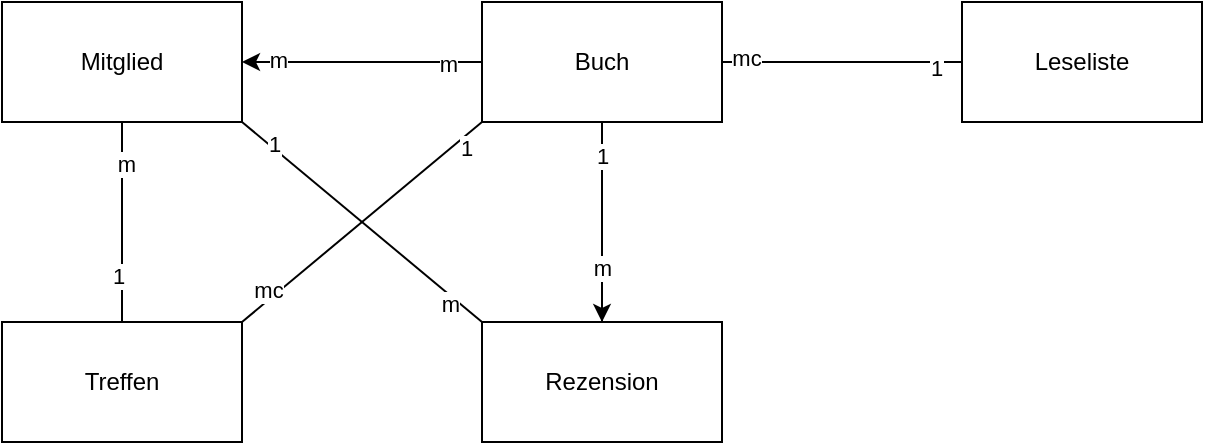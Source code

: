 <mxfile version="24.4.13" type="github">
  <diagram name="Page-1" id="h18sWnZ3htP5j9dw75dd">
    <mxGraphModel dx="722" dy="464" grid="1" gridSize="10" guides="1" tooltips="1" connect="1" arrows="1" fold="1" page="1" pageScale="1" pageWidth="850" pageHeight="1100" math="0" shadow="0">
      <root>
        <mxCell id="0" />
        <mxCell id="1" parent="0" />
        <mxCell id="YXtTSf13Q4BdP1pa5FXV-1" value="Mitglied" style="rounded=0;whiteSpace=wrap;html=1;" vertex="1" parent="1">
          <mxGeometry x="200" y="160" width="120" height="60" as="geometry" />
        </mxCell>
        <mxCell id="YXtTSf13Q4BdP1pa5FXV-15" value="" style="edgeStyle=orthogonalEdgeStyle;rounded=0;orthogonalLoop=1;jettySize=auto;html=1;entryX=1;entryY=0.5;entryDx=0;entryDy=0;" edge="1" parent="1" source="YXtTSf13Q4BdP1pa5FXV-2" target="YXtTSf13Q4BdP1pa5FXV-1">
          <mxGeometry relative="1" as="geometry">
            <mxPoint x="370" y="190" as="targetPoint" />
          </mxGeometry>
        </mxCell>
        <mxCell id="YXtTSf13Q4BdP1pa5FXV-23" value="m" style="edgeLabel;html=1;align=center;verticalAlign=middle;resizable=0;points=[];" vertex="1" connectable="0" parent="YXtTSf13Q4BdP1pa5FXV-15">
          <mxGeometry x="0.705" y="-1" relative="1" as="geometry">
            <mxPoint as="offset" />
          </mxGeometry>
        </mxCell>
        <mxCell id="YXtTSf13Q4BdP1pa5FXV-24" value="m" style="edgeLabel;html=1;align=center;verticalAlign=middle;resizable=0;points=[];" vertex="1" connectable="0" parent="YXtTSf13Q4BdP1pa5FXV-15">
          <mxGeometry x="-0.719" y="1" relative="1" as="geometry">
            <mxPoint as="offset" />
          </mxGeometry>
        </mxCell>
        <mxCell id="YXtTSf13Q4BdP1pa5FXV-20" value="" style="edgeStyle=orthogonalEdgeStyle;rounded=0;orthogonalLoop=1;jettySize=auto;html=1;" edge="1" parent="1" source="YXtTSf13Q4BdP1pa5FXV-2" target="YXtTSf13Q4BdP1pa5FXV-4">
          <mxGeometry relative="1" as="geometry" />
        </mxCell>
        <mxCell id="YXtTSf13Q4BdP1pa5FXV-2" value="Buch" style="rounded=0;whiteSpace=wrap;html=1;" vertex="1" parent="1">
          <mxGeometry x="440" y="160" width="120" height="60" as="geometry" />
        </mxCell>
        <mxCell id="YXtTSf13Q4BdP1pa5FXV-3" value="Treffen" style="rounded=0;whiteSpace=wrap;html=1;" vertex="1" parent="1">
          <mxGeometry x="200" y="320" width="120" height="60" as="geometry" />
        </mxCell>
        <mxCell id="YXtTSf13Q4BdP1pa5FXV-4" value="Rezension" style="rounded=0;whiteSpace=wrap;html=1;" vertex="1" parent="1">
          <mxGeometry x="440" y="320" width="120" height="60" as="geometry" />
        </mxCell>
        <mxCell id="YXtTSf13Q4BdP1pa5FXV-5" value="Leseliste" style="rounded=0;whiteSpace=wrap;html=1;" vertex="1" parent="1">
          <mxGeometry x="680" y="160" width="120" height="60" as="geometry" />
        </mxCell>
        <mxCell id="YXtTSf13Q4BdP1pa5FXV-7" value="" style="endArrow=none;html=1;rounded=0;exitX=0.5;exitY=1;exitDx=0;exitDy=0;entryX=0.5;entryY=0;entryDx=0;entryDy=0;" edge="1" parent="1" source="YXtTSf13Q4BdP1pa5FXV-1" target="YXtTSf13Q4BdP1pa5FXV-3">
          <mxGeometry relative="1" as="geometry">
            <mxPoint x="330" y="270" as="sourcePoint" />
            <mxPoint x="490" y="270" as="targetPoint" />
          </mxGeometry>
        </mxCell>
        <mxCell id="YXtTSf13Q4BdP1pa5FXV-27" value="m" style="edgeLabel;html=1;align=center;verticalAlign=middle;resizable=0;points=[];" vertex="1" connectable="0" parent="YXtTSf13Q4BdP1pa5FXV-7">
          <mxGeometry x="-0.492" y="2" relative="1" as="geometry">
            <mxPoint y="-5" as="offset" />
          </mxGeometry>
        </mxCell>
        <mxCell id="YXtTSf13Q4BdP1pa5FXV-28" value="1" style="edgeLabel;html=1;align=center;verticalAlign=middle;resizable=0;points=[];" vertex="1" connectable="0" parent="YXtTSf13Q4BdP1pa5FXV-7">
          <mxGeometry x="0.544" y="-2" relative="1" as="geometry">
            <mxPoint as="offset" />
          </mxGeometry>
        </mxCell>
        <mxCell id="YXtTSf13Q4BdP1pa5FXV-9" value="" style="endArrow=none;html=1;rounded=0;entryX=0.5;entryY=0;entryDx=0;entryDy=0;" edge="1" parent="1" target="YXtTSf13Q4BdP1pa5FXV-4">
          <mxGeometry relative="1" as="geometry">
            <mxPoint x="500" y="220" as="sourcePoint" />
            <mxPoint x="660" y="220" as="targetPoint" />
          </mxGeometry>
        </mxCell>
        <mxCell id="YXtTSf13Q4BdP1pa5FXV-21" value="1" style="edgeLabel;html=1;align=center;verticalAlign=middle;resizable=0;points=[];" vertex="1" connectable="0" parent="YXtTSf13Q4BdP1pa5FXV-9">
          <mxGeometry x="-0.656" relative="1" as="geometry">
            <mxPoint as="offset" />
          </mxGeometry>
        </mxCell>
        <mxCell id="YXtTSf13Q4BdP1pa5FXV-22" value="m" style="edgeLabel;html=1;align=center;verticalAlign=middle;resizable=0;points=[];" vertex="1" connectable="0" parent="YXtTSf13Q4BdP1pa5FXV-9">
          <mxGeometry x="0.453" relative="1" as="geometry">
            <mxPoint as="offset" />
          </mxGeometry>
        </mxCell>
        <mxCell id="YXtTSf13Q4BdP1pa5FXV-10" value="" style="endArrow=none;html=1;rounded=0;entryX=0;entryY=0;entryDx=0;entryDy=0;" edge="1" parent="1" target="YXtTSf13Q4BdP1pa5FXV-4">
          <mxGeometry relative="1" as="geometry">
            <mxPoint x="320" y="220" as="sourcePoint" />
            <mxPoint x="480" y="220" as="targetPoint" />
          </mxGeometry>
        </mxCell>
        <mxCell id="YXtTSf13Q4BdP1pa5FXV-25" value="m" style="edgeLabel;html=1;align=center;verticalAlign=middle;resizable=0;points=[];" vertex="1" connectable="0" parent="YXtTSf13Q4BdP1pa5FXV-10">
          <mxGeometry x="0.768" y="-3" relative="1" as="geometry">
            <mxPoint as="offset" />
          </mxGeometry>
        </mxCell>
        <mxCell id="YXtTSf13Q4BdP1pa5FXV-26" value="1" style="edgeLabel;html=1;align=center;verticalAlign=middle;resizable=0;points=[];" vertex="1" connectable="0" parent="YXtTSf13Q4BdP1pa5FXV-10">
          <mxGeometry x="-0.755" y="2" relative="1" as="geometry">
            <mxPoint as="offset" />
          </mxGeometry>
        </mxCell>
        <mxCell id="YXtTSf13Q4BdP1pa5FXV-11" value="" style="endArrow=none;html=1;rounded=0;entryX=0;entryY=1;entryDx=0;entryDy=0;" edge="1" parent="1" target="YXtTSf13Q4BdP1pa5FXV-2">
          <mxGeometry relative="1" as="geometry">
            <mxPoint x="320" y="320" as="sourcePoint" />
            <mxPoint x="480" y="320" as="targetPoint" />
          </mxGeometry>
        </mxCell>
        <mxCell id="YXtTSf13Q4BdP1pa5FXV-30" value="mc" style="edgeLabel;html=1;align=center;verticalAlign=middle;resizable=0;points=[];" vertex="1" connectable="0" parent="YXtTSf13Q4BdP1pa5FXV-11">
          <mxGeometry x="-0.741" y="4" relative="1" as="geometry">
            <mxPoint as="offset" />
          </mxGeometry>
        </mxCell>
        <mxCell id="YXtTSf13Q4BdP1pa5FXV-31" value="1" style="edgeLabel;html=1;align=center;verticalAlign=middle;resizable=0;points=[];" vertex="1" connectable="0" parent="YXtTSf13Q4BdP1pa5FXV-11">
          <mxGeometry x="0.813" y="-4" relative="1" as="geometry">
            <mxPoint as="offset" />
          </mxGeometry>
        </mxCell>
        <mxCell id="YXtTSf13Q4BdP1pa5FXV-12" value="" style="endArrow=none;html=1;rounded=0;" edge="1" parent="1">
          <mxGeometry relative="1" as="geometry">
            <mxPoint x="560" y="190" as="sourcePoint" />
            <mxPoint x="680" y="190" as="targetPoint" />
          </mxGeometry>
        </mxCell>
        <mxCell id="YXtTSf13Q4BdP1pa5FXV-18" value="1" style="edgeLabel;html=1;align=center;verticalAlign=middle;resizable=0;points=[];" vertex="1" connectable="0" parent="YXtTSf13Q4BdP1pa5FXV-12">
          <mxGeometry x="0.78" y="-3" relative="1" as="geometry">
            <mxPoint as="offset" />
          </mxGeometry>
        </mxCell>
        <mxCell id="YXtTSf13Q4BdP1pa5FXV-19" value="mc" style="edgeLabel;html=1;align=center;verticalAlign=middle;resizable=0;points=[];" vertex="1" connectable="0" parent="YXtTSf13Q4BdP1pa5FXV-12">
          <mxGeometry x="-0.796" y="2" relative="1" as="geometry">
            <mxPoint as="offset" />
          </mxGeometry>
        </mxCell>
      </root>
    </mxGraphModel>
  </diagram>
</mxfile>
